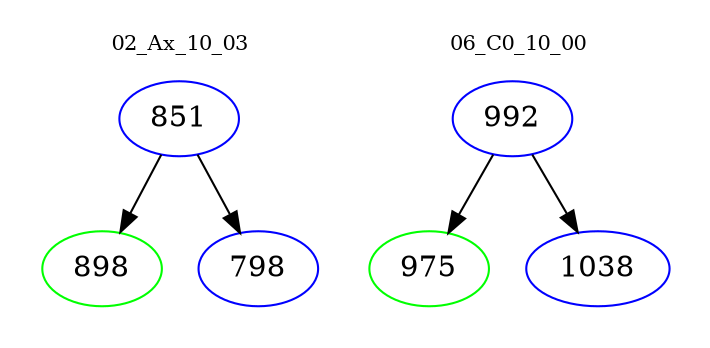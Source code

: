 digraph{
subgraph cluster_0 {
color = white
label = "02_Ax_10_03";
fontsize=10;
T0_851 [label="851", color="blue"]
T0_851 -> T0_898 [color="black"]
T0_898 [label="898", color="green"]
T0_851 -> T0_798 [color="black"]
T0_798 [label="798", color="blue"]
}
subgraph cluster_1 {
color = white
label = "06_C0_10_00";
fontsize=10;
T1_992 [label="992", color="blue"]
T1_992 -> T1_975 [color="black"]
T1_975 [label="975", color="green"]
T1_992 -> T1_1038 [color="black"]
T1_1038 [label="1038", color="blue"]
}
}
